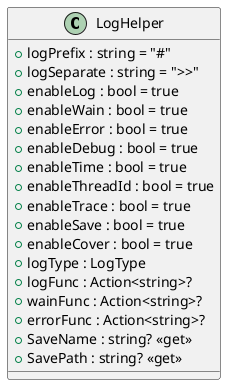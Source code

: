 @startuml
class LogHelper {
    + logPrefix : string = "#"
    + logSeparate : string = ">>"
    + enableLog : bool = true
    + enableWain : bool = true
    + enableError : bool = true
    + enableDebug : bool = true
    + enableTime : bool = true
    + enableThreadId : bool = true
    + enableTrace : bool = true
    + enableSave : bool = true
    + enableCover : bool = true
    + logType : LogType
    + logFunc : Action<string>?
    + wainFunc : Action<string>?
    + errorFunc : Action<string>?
    + SaveName : string? <<get>>
    + SavePath : string? <<get>>
}
@enduml
